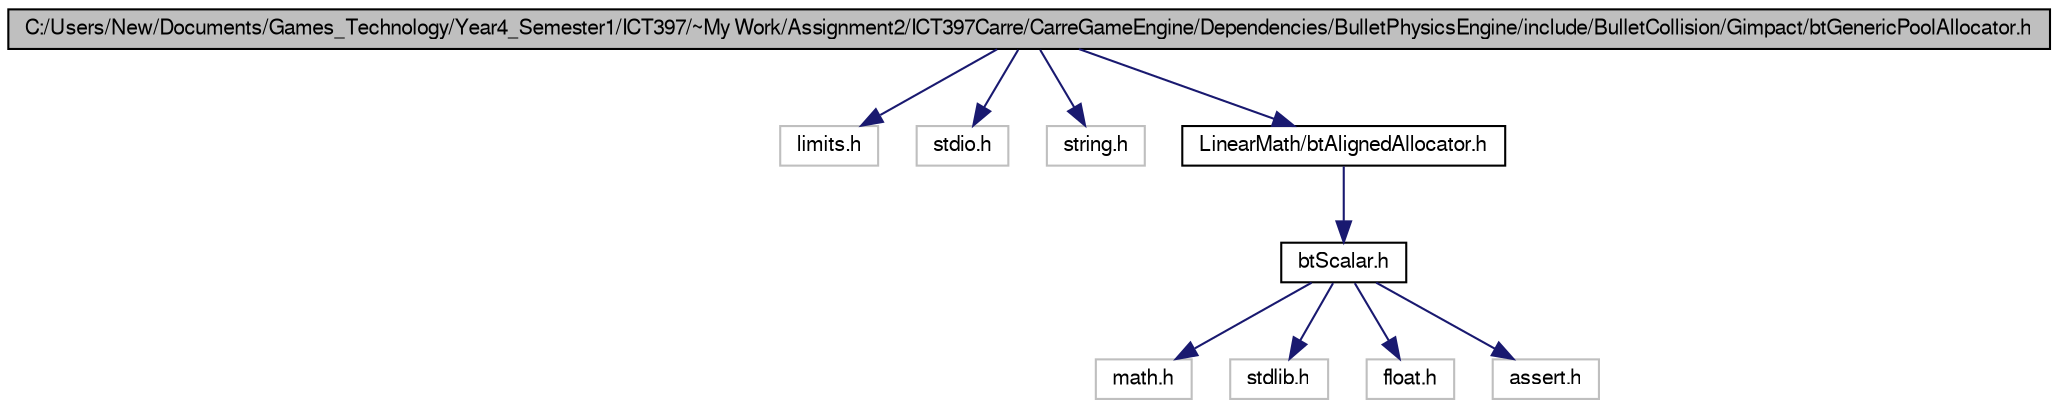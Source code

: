 digraph G
{
  bgcolor="transparent";
  edge [fontname="FreeSans",fontsize=10,labelfontname="FreeSans",labelfontsize=10];
  node [fontname="FreeSans",fontsize=10,shape=record];
  Node1 [label="C:/Users/New/Documents/Games_Technology/Year4_Semester1/ICT397/~My Work/Assignment2/ICT397Carre/CarreGameEngine/Dependencies/BulletPhysicsEngine/include/BulletCollision/Gimpact/btGenericPoolAllocator.h",height=0.2,width=0.4,color="black", fillcolor="grey75", style="filled" fontcolor="black"];
  Node1 -> Node2 [color="midnightblue",fontsize=10,style="solid"];
  Node2 [label="limits.h",height=0.2,width=0.4,color="grey75"];
  Node1 -> Node3 [color="midnightblue",fontsize=10,style="solid"];
  Node3 [label="stdio.h",height=0.2,width=0.4,color="grey75"];
  Node1 -> Node4 [color="midnightblue",fontsize=10,style="solid"];
  Node4 [label="string.h",height=0.2,width=0.4,color="grey75"];
  Node1 -> Node5 [color="midnightblue",fontsize=10,style="solid"];
  Node5 [label="LinearMath/btAlignedAllocator.h",height=0.2,width=0.4,color="black",URL="$bt_aligned_allocator_8h-source.html"];
  Node5 -> Node6 [color="midnightblue",fontsize=10,style="solid"];
  Node6 [label="btScalar.h",height=0.2,width=0.4,color="black",URL="$bt_scalar_8h-source.html"];
  Node6 -> Node7 [color="midnightblue",fontsize=10,style="solid"];
  Node7 [label="math.h",height=0.2,width=0.4,color="grey75"];
  Node6 -> Node8 [color="midnightblue",fontsize=10,style="solid"];
  Node8 [label="stdlib.h",height=0.2,width=0.4,color="grey75"];
  Node6 -> Node9 [color="midnightblue",fontsize=10,style="solid"];
  Node9 [label="float.h",height=0.2,width=0.4,color="grey75"];
  Node6 -> Node10 [color="midnightblue",fontsize=10,style="solid"];
  Node10 [label="assert.h",height=0.2,width=0.4,color="grey75"];
}
